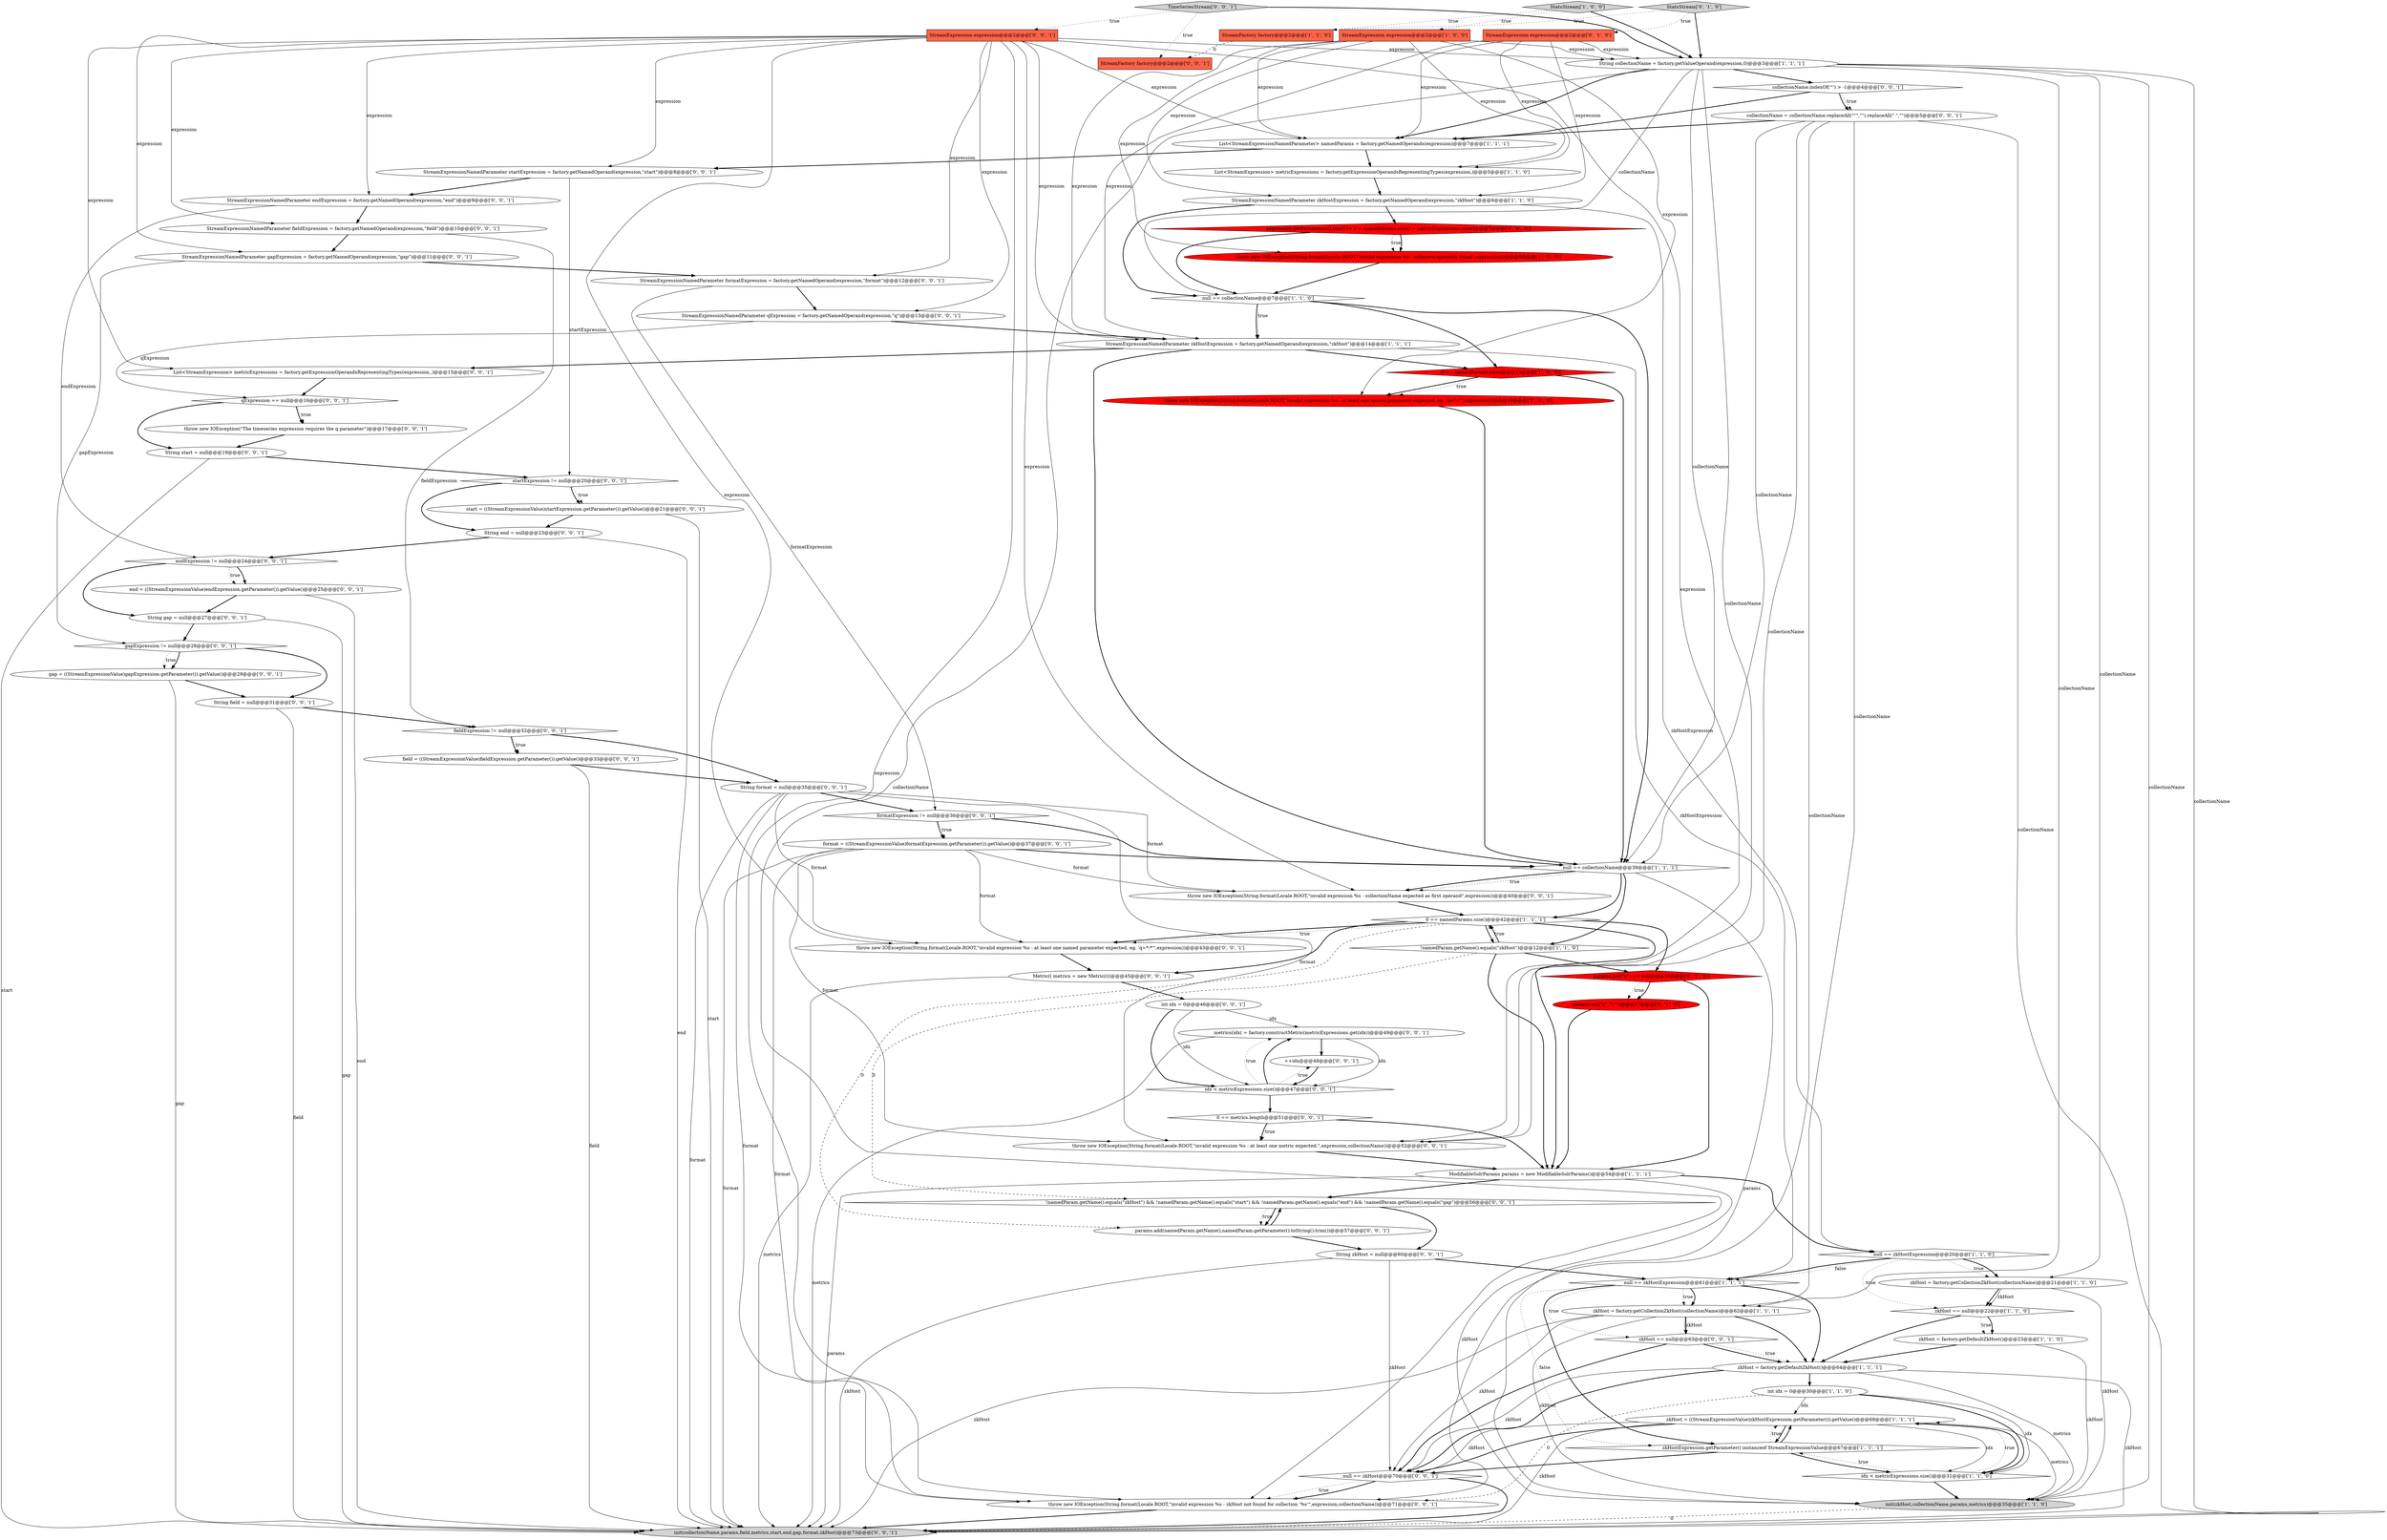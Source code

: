 digraph {
60 [style = filled, label = "StreamExpressionNamedParameter fieldExpression = factory.getNamedOperand(expression,\"field\")@@@10@@@['0', '0', '1']", fillcolor = white, shape = ellipse image = "AAA0AAABBB3BBB"];
74 [style = filled, label = "end = ((StreamExpressionValue)endExpression.getParameter()).getValue()@@@25@@@['0', '0', '1']", fillcolor = white, shape = ellipse image = "AAA0AAABBB3BBB"];
34 [style = filled, label = "++idx@@@48@@@['0', '0', '1']", fillcolor = white, shape = ellipse image = "AAA0AAABBB3BBB"];
39 [style = filled, label = "init(collectionName,params,field,metrics,start,end,gap,format,zkHost)@@@73@@@['0', '0', '1']", fillcolor = lightgray, shape = ellipse image = "AAA0AAABBB3BBB"];
11 [style = filled, label = "StreamExpression expression@@@2@@@['1', '0', '0']", fillcolor = tomato, shape = box image = "AAA0AAABBB1BBB"];
15 [style = filled, label = "0 == namedParams.size()@@@13@@@['1', '0', '0']", fillcolor = red, shape = diamond image = "AAA1AAABBB1BBB"];
36 [style = filled, label = "formatExpression != null@@@36@@@['0', '0', '1']", fillcolor = white, shape = diamond image = "AAA0AAABBB3BBB"];
54 [style = filled, label = "throw new IOException(String.format(Locale.ROOT,\"invalid expression %s - at least one named parameter expected. eg. 'q=*:*'\",expression))@@@43@@@['0', '0', '1']", fillcolor = white, shape = ellipse image = "AAA0AAABBB3BBB"];
30 [style = filled, label = "params.get(\"q\") == null@@@16@@@['0', '1', '0']", fillcolor = red, shape = diamond image = "AAA1AAABBB2BBB"];
18 [style = filled, label = "List<StreamExpression> metricExpressions = factory.getExpressionOperandsRepresentingTypes(expression,)@@@5@@@['1', '1', '0']", fillcolor = white, shape = ellipse image = "AAA0AAABBB1BBB"];
17 [style = filled, label = "StreamFactory factory@@@2@@@['1', '1', '0']", fillcolor = tomato, shape = box image = "AAA0AAABBB1BBB"];
41 [style = filled, label = "params.add(namedParam.getName(),namedParam.getParameter().toString().trim())@@@57@@@['0', '0', '1']", fillcolor = white, shape = ellipse image = "AAA0AAABBB3BBB"];
48 [style = filled, label = "zkHost == null@@@63@@@['0', '0', '1']", fillcolor = white, shape = diamond image = "AAA0AAABBB3BBB"];
49 [style = filled, label = "List<StreamExpression> metricExpressions = factory.getExpressionOperandsRepresentingTypes(expression,,)@@@15@@@['0', '0', '1']", fillcolor = white, shape = ellipse image = "AAA0AAABBB3BBB"];
62 [style = filled, label = "qExpression == null@@@16@@@['0', '0', '1']", fillcolor = white, shape = diamond image = "AAA0AAABBB3BBB"];
10 [style = filled, label = "null == zkHostExpression@@@61@@@['1', '1', '1']", fillcolor = white, shape = diamond image = "AAA0AAABBB1BBB"];
19 [style = filled, label = "null == collectionName@@@39@@@['1', '1', '1']", fillcolor = white, shape = diamond image = "AAA0AAABBB1BBB"];
57 [style = filled, label = "StreamExpressionNamedParameter startExpression = factory.getNamedOperand(expression,\"start\")@@@8@@@['0', '0', '1']", fillcolor = white, shape = ellipse image = "AAA0AAABBB3BBB"];
63 [style = filled, label = "throw new IOException(String.format(Locale.ROOT,\"invalid expression %s - collectionName expected as first operand\",expression))@@@40@@@['0', '0', '1']", fillcolor = white, shape = ellipse image = "AAA0AAABBB3BBB"];
61 [style = filled, label = "collectionName.indexOf('\"') > -1@@@4@@@['0', '0', '1']", fillcolor = white, shape = diamond image = "AAA0AAABBB3BBB"];
7 [style = filled, label = "zkHostExpression.getParameter() instanceof StreamExpressionValue@@@67@@@['1', '1', '1']", fillcolor = white, shape = diamond image = "AAA0AAABBB1BBB"];
23 [style = filled, label = "init(zkHost,collectionName,params,metrics)@@@35@@@['1', '1', '0']", fillcolor = lightgray, shape = ellipse image = "AAA0AAABBB1BBB"];
9 [style = filled, label = "zkHost == null@@@22@@@['1', '1', '0']", fillcolor = white, shape = diamond image = "AAA0AAABBB1BBB"];
64 [style = filled, label = "TimeSeriesStream['0', '0', '1']", fillcolor = lightgray, shape = diamond image = "AAA0AAABBB3BBB"];
56 [style = filled, label = "String gap = null@@@27@@@['0', '0', '1']", fillcolor = white, shape = ellipse image = "AAA0AAABBB3BBB"];
77 [style = filled, label = "Metric(( metrics = new Metric((((@@@45@@@['0', '0', '1']", fillcolor = white, shape = ellipse image = "AAA0AAABBB3BBB"];
33 [style = filled, label = "collectionName = collectionName.replaceAll(\"\"\",\"\").replaceAll(\" \",\"\")@@@5@@@['0', '0', '1']", fillcolor = white, shape = ellipse image = "AAA0AAABBB3BBB"];
65 [style = filled, label = "String field = null@@@31@@@['0', '0', '1']", fillcolor = white, shape = ellipse image = "AAA0AAABBB3BBB"];
21 [style = filled, label = "zkHost = factory.getCollectionZkHost(collectionName)@@@62@@@['1', '1', '1']", fillcolor = white, shape = ellipse image = "AAA0AAABBB1BBB"];
70 [style = filled, label = "!namedParam.getName().equals(\"zkHost\") && !namedParam.getName().equals(\"start\") && !namedParam.getName().equals(\"end\") && !namedParam.getName().equals(\"gap\")@@@56@@@['0', '0', '1']", fillcolor = white, shape = diamond image = "AAA0AAABBB3BBB"];
14 [style = filled, label = "zkHost = factory.getCollectionZkHost(collectionName)@@@21@@@['1', '1', '0']", fillcolor = white, shape = ellipse image = "AAA0AAABBB1BBB"];
68 [style = filled, label = "throw new IOException(String.format(Locale.ROOT,\"invalid expression %s - at least one metric expected.\",expression,collectionName))@@@52@@@['0', '0', '1']", fillcolor = white, shape = ellipse image = "AAA0AAABBB3BBB"];
2 [style = filled, label = "int idx = 0@@@30@@@['1', '1', '0']", fillcolor = white, shape = ellipse image = "AAA0AAABBB1BBB"];
47 [style = filled, label = "startExpression != null@@@20@@@['0', '0', '1']", fillcolor = white, shape = diamond image = "AAA0AAABBB3BBB"];
38 [style = filled, label = "null == zkHost@@@70@@@['0', '0', '1']", fillcolor = white, shape = diamond image = "AAA0AAABBB3BBB"];
67 [style = filled, label = "throw new IOException(\"The timeseries expression requires the q parameter\")@@@17@@@['0', '0', '1']", fillcolor = white, shape = ellipse image = "AAA0AAABBB3BBB"];
72 [style = filled, label = "String format = null@@@35@@@['0', '0', '1']", fillcolor = white, shape = ellipse image = "AAA0AAABBB3BBB"];
6 [style = filled, label = "StatsStream['1', '0', '0']", fillcolor = lightgray, shape = diamond image = "AAA0AAABBB1BBB"];
71 [style = filled, label = "StreamFactory factory@@@2@@@['0', '0', '1']", fillcolor = tomato, shape = box image = "AAA0AAABBB3BBB"];
44 [style = filled, label = "int idx = 0@@@46@@@['0', '0', '1']", fillcolor = white, shape = ellipse image = "AAA0AAABBB3BBB"];
22 [style = filled, label = "expression.getParameters().size() != 1 + namedParams.size() + metricExpressions.size()@@@7@@@['1', '0', '0']", fillcolor = red, shape = diamond image = "AAA1AAABBB1BBB"];
12 [style = filled, label = "String collectionName = factory.getValueOperand(expression,0)@@@3@@@['1', '1', '1']", fillcolor = white, shape = ellipse image = "AAA0AAABBB1BBB"];
45 [style = filled, label = "endExpression != null@@@24@@@['0', '0', '1']", fillcolor = white, shape = diamond image = "AAA0AAABBB3BBB"];
24 [style = filled, label = "null == zkHostExpression@@@20@@@['1', '1', '0']", fillcolor = white, shape = diamond image = "AAA0AAABBB1BBB"];
27 [style = filled, label = "StreamExpressionNamedParameter zkHostExpression = factory.getNamedOperand(expression,\"zkHost\")@@@6@@@['1', '1', '0']", fillcolor = white, shape = ellipse image = "AAA0AAABBB1BBB"];
26 [style = filled, label = "!namedParam.getName().equals(\"zkHost\")@@@12@@@['1', '1', '0']", fillcolor = white, shape = diamond image = "AAA0AAABBB1BBB"];
31 [style = filled, label = "StatsStream['0', '1', '0']", fillcolor = lightgray, shape = diamond image = "AAA0AAABBB2BBB"];
58 [style = filled, label = "gap = ((StreamExpressionValue)gapExpression.getParameter()).getValue()@@@29@@@['0', '0', '1']", fillcolor = white, shape = ellipse image = "AAA0AAABBB3BBB"];
66 [style = filled, label = "0 == metrics.length@@@51@@@['0', '0', '1']", fillcolor = white, shape = diamond image = "AAA0AAABBB3BBB"];
28 [style = filled, label = "StreamExpressionNamedParameter zkHostExpression = factory.getNamedOperand(expression,\"zkHost\")@@@14@@@['1', '1', '1']", fillcolor = white, shape = ellipse image = "AAA0AAABBB1BBB"];
5 [style = filled, label = "List<StreamExpressionNamedParameter> namedParams = factory.getNamedOperands(expression)@@@7@@@['1', '1', '1']", fillcolor = white, shape = ellipse image = "AAA0AAABBB1BBB"];
46 [style = filled, label = "String zkHost = null@@@60@@@['0', '0', '1']", fillcolor = white, shape = ellipse image = "AAA0AAABBB3BBB"];
75 [style = filled, label = "fieldExpression != null@@@32@@@['0', '0', '1']", fillcolor = white, shape = diamond image = "AAA0AAABBB3BBB"];
3 [style = filled, label = "0 == namedParams.size()@@@42@@@['1', '1', '1']", fillcolor = white, shape = diamond image = "AAA0AAABBB1BBB"];
37 [style = filled, label = "String start = null@@@19@@@['0', '0', '1']", fillcolor = white, shape = ellipse image = "AAA0AAABBB3BBB"];
59 [style = filled, label = "throw new IOException(String.format(Locale.ROOT,\"invalid expression %s - zkHost not found for collection '%s'\",expression,collectionName))@@@71@@@['0', '0', '1']", fillcolor = white, shape = ellipse image = "AAA0AAABBB3BBB"];
8 [style = filled, label = "null == collectionName@@@7@@@['1', '1', '0']", fillcolor = white, shape = diamond image = "AAA0AAABBB1BBB"];
1 [style = filled, label = "throw new IOException(String.format(Locale.ROOT,\"invalid expression %s - at least one named parameter expected. eg. 'q=*:*'\",expression))@@@14@@@['1', '0', '0']", fillcolor = red, shape = ellipse image = "AAA1AAABBB1BBB"];
35 [style = filled, label = "StreamExpression expression@@@2@@@['0', '0', '1']", fillcolor = tomato, shape = box image = "AAA0AAABBB3BBB"];
50 [style = filled, label = "StreamExpressionNamedParameter gapExpression = factory.getNamedOperand(expression,\"gap\")@@@11@@@['0', '0', '1']", fillcolor = white, shape = ellipse image = "AAA0AAABBB3BBB"];
40 [style = filled, label = "StreamExpressionNamedParameter qExpression = factory.getNamedOperand(expression,\"q\")@@@13@@@['0', '0', '1']", fillcolor = white, shape = ellipse image = "AAA0AAABBB3BBB"];
20 [style = filled, label = "throw new IOException(String.format(Locale.ROOT,\"invalid expression %s - unknown operands found\",expression))@@@8@@@['1', '0', '0']", fillcolor = red, shape = ellipse image = "AAA1AAABBB1BBB"];
29 [style = filled, label = "StreamExpression expression@@@2@@@['0', '1', '0']", fillcolor = tomato, shape = box image = "AAA0AAABBB2BBB"];
4 [style = filled, label = "zkHost = factory.getDefaultZkHost()@@@23@@@['1', '1', '0']", fillcolor = white, shape = ellipse image = "AAA0AAABBB1BBB"];
43 [style = filled, label = "String end = null@@@23@@@['0', '0', '1']", fillcolor = white, shape = ellipse image = "AAA0AAABBB3BBB"];
52 [style = filled, label = "field = ((StreamExpressionValue)fieldExpression.getParameter()).getValue()@@@33@@@['0', '0', '1']", fillcolor = white, shape = ellipse image = "AAA0AAABBB3BBB"];
25 [style = filled, label = "zkHost = ((StreamExpressionValue)zkHostExpression.getParameter()).getValue()@@@68@@@['1', '1', '1']", fillcolor = white, shape = ellipse image = "AAA0AAABBB1BBB"];
53 [style = filled, label = "StreamExpressionNamedParameter formatExpression = factory.getNamedOperand(expression,\"format\")@@@12@@@['0', '0', '1']", fillcolor = white, shape = ellipse image = "AAA0AAABBB3BBB"];
13 [style = filled, label = "ModifiableSolrParams params = new ModifiableSolrParams()@@@54@@@['1', '1', '1']", fillcolor = white, shape = ellipse image = "AAA0AAABBB1BBB"];
51 [style = filled, label = "format = ((StreamExpressionValue)formatExpression.getParameter()).getValue()@@@37@@@['0', '0', '1']", fillcolor = white, shape = ellipse image = "AAA0AAABBB3BBB"];
73 [style = filled, label = "metrics(idx( = factory.constructMetric(metricExpressions.get(idx))@@@49@@@['0', '0', '1']", fillcolor = white, shape = ellipse image = "AAA0AAABBB3BBB"];
69 [style = filled, label = "StreamExpressionNamedParameter endExpression = factory.getNamedOperand(expression,\"end\")@@@9@@@['0', '0', '1']", fillcolor = white, shape = ellipse image = "AAA0AAABBB3BBB"];
16 [style = filled, label = "zkHost = factory.getDefaultZkHost()@@@64@@@['1', '1', '1']", fillcolor = white, shape = ellipse image = "AAA0AAABBB1BBB"];
42 [style = filled, label = "start = ((StreamExpressionValue)startExpression.getParameter()).getValue()@@@21@@@['0', '0', '1']", fillcolor = white, shape = ellipse image = "AAA0AAABBB3BBB"];
0 [style = filled, label = "idx < metricExpressions.size()@@@31@@@['1', '1', '0']", fillcolor = white, shape = diamond image = "AAA0AAABBB1BBB"];
76 [style = filled, label = "gapExpression != null@@@28@@@['0', '0', '1']", fillcolor = white, shape = diamond image = "AAA0AAABBB3BBB"];
55 [style = filled, label = "idx < metricExpressions.size()@@@47@@@['0', '0', '1']", fillcolor = white, shape = diamond image = "AAA0AAABBB3BBB"];
32 [style = filled, label = "params.set(\"q\",\"*:*\")@@@17@@@['0', '1', '0']", fillcolor = red, shape = ellipse image = "AAA1AAABBB2BBB"];
10->7 [style = dotted, label="false"];
3->41 [style = dashed, label="0"];
8->28 [style = dotted, label="true"];
66->68 [style = dotted, label="true"];
12->68 [style = solid, label="collectionName"];
51->39 [style = solid, label="format"];
12->5 [style = bold, label=""];
30->13 [style = bold, label=""];
69->60 [style = bold, label=""];
55->34 [style = dotted, label="true"];
70->41 [style = dotted, label="true"];
69->45 [style = solid, label="endExpression"];
25->38 [style = solid, label="zkHost"];
33->68 [style = solid, label="collectionName"];
17->71 [style = dashed, label="0"];
44->73 [style = solid, label="idx"];
21->23 [style = solid, label="zkHost"];
19->23 [style = solid, label="params"];
21->48 [style = bold, label=""];
60->50 [style = bold, label=""];
61->33 [style = dotted, label="true"];
35->53 [style = solid, label="expression"];
21->39 [style = solid, label="zkHost"];
38->39 [style = bold, label=""];
0->25 [style = dotted, label="true"];
9->16 [style = bold, label=""];
62->67 [style = bold, label=""];
22->8 [style = bold, label=""];
14->23 [style = solid, label="zkHost"];
29->5 [style = solid, label="expression"];
72->59 [style = solid, label="format"];
25->0 [style = solid, label="idx"];
35->54 [style = solid, label="expression"];
0->25 [style = bold, label=""];
13->70 [style = bold, label=""];
19->63 [style = bold, label=""];
23->39 [style = dashed, label="0"];
21->16 [style = bold, label=""];
75->52 [style = bold, label=""];
14->9 [style = bold, label=""];
6->11 [style = dotted, label="true"];
11->12 [style = solid, label="expression"];
4->23 [style = solid, label="zkHost"];
45->74 [style = bold, label=""];
74->56 [style = bold, label=""];
35->5 [style = solid, label="expression"];
3->30 [style = bold, label=""];
19->3 [style = bold, label=""];
35->50 [style = solid, label="expression"];
4->16 [style = bold, label=""];
0->7 [style = dotted, label="true"];
75->52 [style = dotted, label="true"];
3->77 [style = bold, label=""];
24->10 [style = bold, label=""];
8->28 [style = bold, label=""];
66->13 [style = bold, label=""];
11->1 [style = solid, label="expression"];
73->39 [style = solid, label="metrics"];
25->39 [style = solid, label="zkHost"];
64->12 [style = bold, label=""];
51->68 [style = solid, label="format"];
16->23 [style = solid, label="metrics"];
19->63 [style = dotted, label="true"];
50->76 [style = solid, label="gapExpression"];
65->75 [style = bold, label=""];
54->77 [style = bold, label=""];
51->59 [style = solid, label="format"];
7->0 [style = bold, label=""];
46->39 [style = solid, label="zkHost"];
13->39 [style = solid, label="params"];
10->21 [style = bold, label=""];
11->27 [style = solid, label="expression"];
47->43 [style = bold, label=""];
58->39 [style = solid, label="gap"];
49->62 [style = bold, label=""];
59->39 [style = bold, label=""];
25->7 [style = bold, label=""];
27->22 [style = bold, label=""];
10->7 [style = bold, label=""];
26->3 [style = dotted, label="true"];
26->13 [style = bold, label=""];
43->45 [style = bold, label=""];
56->39 [style = solid, label="gap"];
16->39 [style = solid, label="zkHost"];
5->57 [style = bold, label=""];
3->54 [style = bold, label=""];
53->36 [style = solid, label="formatExpression"];
26->70 [style = dashed, label="0"];
29->28 [style = solid, label="expression"];
20->8 [style = bold, label=""];
44->55 [style = bold, label=""];
0->23 [style = bold, label=""];
35->63 [style = solid, label="expression"];
22->20 [style = dotted, label="true"];
22->20 [style = bold, label=""];
62->67 [style = dotted, label="true"];
12->8 [style = solid, label="collectionName"];
19->26 [style = bold, label=""];
48->16 [style = bold, label=""];
64->71 [style = dotted, label="true"];
31->17 [style = dotted, label="true"];
47->42 [style = dotted, label="true"];
28->19 [style = bold, label=""];
30->32 [style = dotted, label="true"];
12->39 [style = solid, label="collectionName"];
52->39 [style = solid, label="field"];
9->4 [style = dotted, label="true"];
45->56 [style = bold, label=""];
11->5 [style = solid, label="expression"];
33->21 [style = solid, label="collectionName"];
41->46 [style = bold, label=""];
2->59 [style = dashed, label="0"];
12->59 [style = solid, label="collectionName"];
35->60 [style = solid, label="expression"];
76->58 [style = dotted, label="true"];
35->28 [style = solid, label="expression"];
35->12 [style = solid, label="expression"];
1->19 [style = bold, label=""];
14->9 [style = solid, label="zkHost"];
44->55 [style = solid, label="idx"];
31->29 [style = dotted, label="true"];
35->57 [style = solid, label="expression"];
35->59 [style = solid, label="expression"];
51->63 [style = solid, label="format"];
46->38 [style = solid, label="zkHost"];
27->8 [style = bold, label=""];
55->66 [style = bold, label=""];
57->69 [style = bold, label=""];
41->70 [style = bold, label=""];
37->47 [style = bold, label=""];
25->38 [style = bold, label=""];
38->59 [style = bold, label=""];
12->19 [style = solid, label="collectionName"];
65->39 [style = solid, label="field"];
36->51 [style = bold, label=""];
77->44 [style = bold, label=""];
29->27 [style = solid, label="expression"];
8->15 [style = bold, label=""];
13->24 [style = bold, label=""];
47->42 [style = bold, label=""];
48->16 [style = dotted, label="true"];
72->54 [style = solid, label="format"];
26->3 [style = bold, label=""];
28->49 [style = bold, label=""];
46->10 [style = bold, label=""];
64->35 [style = dotted, label="true"];
3->26 [style = bold, label=""];
77->39 [style = solid, label="metrics"];
53->40 [style = bold, label=""];
30->32 [style = bold, label=""];
57->47 [style = solid, label="startExpression"];
34->55 [style = bold, label=""];
12->21 [style = solid, label="collectionName"];
5->18 [style = bold, label=""];
70->46 [style = bold, label=""];
25->23 [style = solid, label="metrics"];
33->5 [style = bold, label=""];
15->19 [style = bold, label=""];
43->39 [style = solid, label="end"];
31->12 [style = bold, label=""];
12->14 [style = solid, label="collectionName"];
35->69 [style = solid, label="expression"];
35->40 [style = solid, label="expression"];
2->0 [style = bold, label=""];
10->16 [style = bold, label=""];
55->73 [style = dotted, label="true"];
33->19 [style = solid, label="collectionName"];
73->34 [style = bold, label=""];
27->24 [style = solid, label="zkHostExpression"];
11->28 [style = solid, label="expression"];
72->36 [style = bold, label=""];
3->54 [style = dotted, label="true"];
45->74 [style = dotted, label="true"];
75->72 [style = bold, label=""];
24->10 [style = dotted, label="false"];
29->18 [style = solid, label="expression"];
37->39 [style = solid, label="start"];
16->38 [style = solid, label="zkHost"];
36->51 [style = dotted, label="true"];
63->3 [style = bold, label=""];
21->48 [style = solid, label="zkHost"];
13->23 [style = solid, label="zkHost"];
2->25 [style = solid, label="idx"];
58->65 [style = bold, label=""];
36->19 [style = bold, label=""];
33->59 [style = solid, label="collectionName"];
15->1 [style = bold, label=""];
6->12 [style = bold, label=""];
28->10 [style = solid, label="zkHostExpression"];
28->15 [style = bold, label=""];
42->43 [style = bold, label=""];
16->38 [style = bold, label=""];
24->14 [style = dotted, label="true"];
11->18 [style = solid, label="expression"];
61->5 [style = bold, label=""];
8->19 [style = bold, label=""];
55->73 [style = bold, label=""];
12->23 [style = solid, label="collectionName"];
60->75 [style = solid, label="fieldExpression"];
9->4 [style = bold, label=""];
66->68 [style = bold, label=""];
51->54 [style = solid, label="format"];
11->20 [style = solid, label="expression"];
24->9 [style = dotted, label="true"];
35->49 [style = solid, label="expression"];
72->39 [style = solid, label="format"];
52->72 [style = bold, label=""];
38->59 [style = dotted, label="true"];
40->28 [style = bold, label=""];
16->2 [style = bold, label=""];
73->55 [style = solid, label="idx"];
6->17 [style = dotted, label="true"];
72->63 [style = solid, label="format"];
24->14 [style = bold, label=""];
26->30 [style = bold, label=""];
42->39 [style = solid, label="start"];
12->61 [style = bold, label=""];
33->39 [style = solid, label="collectionName"];
7->38 [style = bold, label=""];
29->12 [style = solid, label="expression"];
70->41 [style = bold, label=""];
48->38 [style = bold, label=""];
18->27 [style = bold, label=""];
62->37 [style = bold, label=""];
15->1 [style = dotted, label="true"];
76->65 [style = bold, label=""];
7->25 [style = dotted, label="true"];
72->68 [style = solid, label="format"];
3->13 [style = bold, label=""];
2->0 [style = solid, label="idx"];
67->37 [style = bold, label=""];
10->48 [style = dotted, label="true"];
56->76 [style = bold, label=""];
7->25 [style = bold, label=""];
35->68 [style = solid, label="expression"];
76->58 [style = bold, label=""];
68->13 [style = bold, label=""];
32->13 [style = bold, label=""];
40->62 [style = solid, label="qExpression"];
10->21 [style = dotted, label="true"];
61->33 [style = bold, label=""];
50->53 [style = bold, label=""];
51->19 [style = bold, label=""];
74->39 [style = solid, label="end"];
21->38 [style = solid, label="zkHost"];
}
